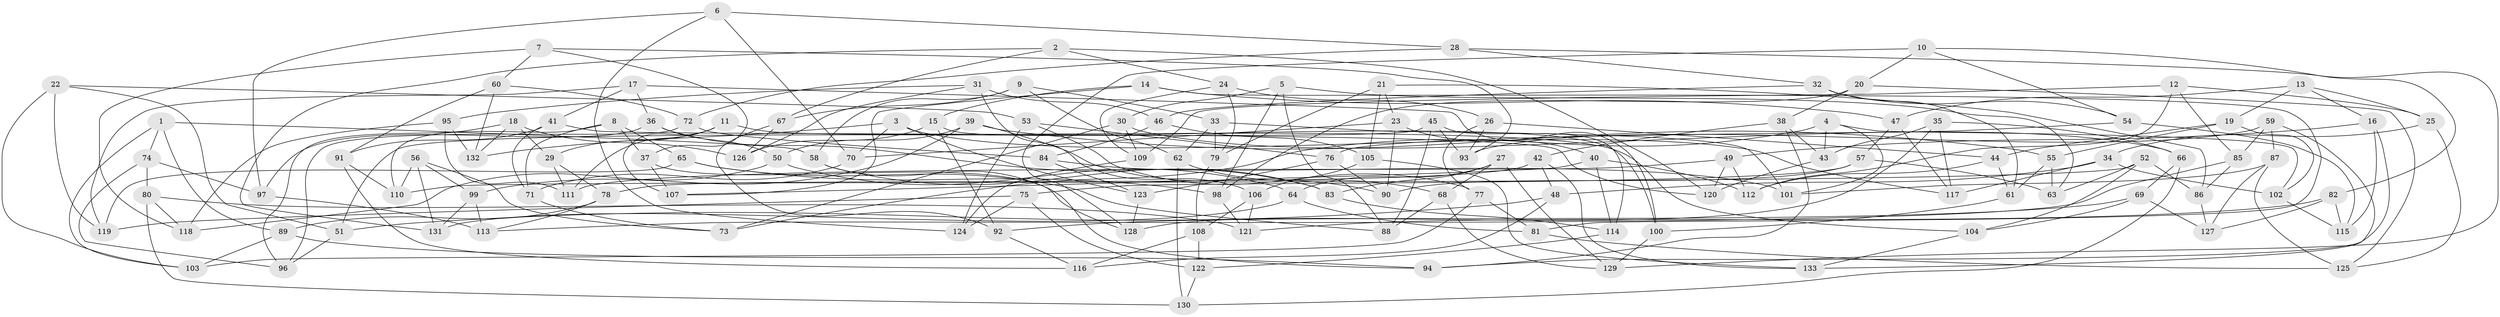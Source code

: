 // Generated by graph-tools (version 1.1) at 2025/03/03/09/25 03:03:07]
// undirected, 133 vertices, 266 edges
graph export_dot {
graph [start="1"]
  node [color=gray90,style=filled];
  1;
  2;
  3;
  4;
  5;
  6;
  7;
  8;
  9;
  10;
  11;
  12;
  13;
  14;
  15;
  16;
  17;
  18;
  19;
  20;
  21;
  22;
  23;
  24;
  25;
  26;
  27;
  28;
  29;
  30;
  31;
  32;
  33;
  34;
  35;
  36;
  37;
  38;
  39;
  40;
  41;
  42;
  43;
  44;
  45;
  46;
  47;
  48;
  49;
  50;
  51;
  52;
  53;
  54;
  55;
  56;
  57;
  58;
  59;
  60;
  61;
  62;
  63;
  64;
  65;
  66;
  67;
  68;
  69;
  70;
  71;
  72;
  73;
  74;
  75;
  76;
  77;
  78;
  79;
  80;
  81;
  82;
  83;
  84;
  85;
  86;
  87;
  88;
  89;
  90;
  91;
  92;
  93;
  94;
  95;
  96;
  97;
  98;
  99;
  100;
  101;
  102;
  103;
  104;
  105;
  106;
  107;
  108;
  109;
  110;
  111;
  112;
  113;
  114;
  115;
  116;
  117;
  118;
  119;
  120;
  121;
  122;
  123;
  124;
  125;
  126;
  127;
  128;
  129;
  130;
  131;
  132;
  133;
  1 -- 89;
  1 -- 74;
  1 -- 103;
  1 -- 58;
  2 -- 24;
  2 -- 67;
  2 -- 131;
  2 -- 120;
  3 -- 117;
  3 -- 123;
  3 -- 70;
  3 -- 132;
  4 -- 101;
  4 -- 102;
  4 -- 43;
  4 -- 73;
  5 -- 98;
  5 -- 30;
  5 -- 88;
  5 -- 63;
  6 -- 70;
  6 -- 97;
  6 -- 124;
  6 -- 28;
  7 -- 93;
  7 -- 118;
  7 -- 60;
  7 -- 37;
  8 -- 110;
  8 -- 71;
  8 -- 65;
  8 -- 37;
  9 -- 62;
  9 -- 58;
  9 -- 67;
  9 -- 33;
  10 -- 20;
  10 -- 82;
  10 -- 54;
  10 -- 128;
  11 -- 111;
  11 -- 104;
  11 -- 29;
  11 -- 107;
  12 -- 25;
  12 -- 85;
  12 -- 112;
  12 -- 109;
  13 -- 16;
  13 -- 25;
  13 -- 47;
  13 -- 19;
  14 -- 81;
  14 -- 107;
  14 -- 15;
  14 -- 47;
  15 -- 92;
  15 -- 100;
  15 -- 126;
  16 -- 94;
  16 -- 49;
  16 -- 115;
  17 -- 100;
  17 -- 36;
  17 -- 119;
  17 -- 41;
  18 -- 126;
  18 -- 132;
  18 -- 29;
  18 -- 96;
  19 -- 55;
  19 -- 44;
  19 -- 102;
  20 -- 38;
  20 -- 125;
  20 -- 98;
  21 -- 105;
  21 -- 23;
  21 -- 79;
  21 -- 86;
  22 -- 119;
  22 -- 103;
  22 -- 53;
  22 -- 51;
  23 -- 40;
  23 -- 70;
  23 -- 90;
  24 -- 26;
  24 -- 79;
  24 -- 109;
  25 -- 34;
  25 -- 125;
  26 -- 44;
  26 -- 93;
  26 -- 77;
  27 -- 129;
  27 -- 68;
  27 -- 64;
  27 -- 83;
  28 -- 32;
  28 -- 129;
  28 -- 72;
  29 -- 78;
  29 -- 111;
  30 -- 109;
  30 -- 66;
  30 -- 73;
  31 -- 106;
  31 -- 95;
  31 -- 126;
  31 -- 46;
  32 -- 54;
  32 -- 46;
  32 -- 61;
  33 -- 62;
  33 -- 101;
  33 -- 79;
  34 -- 117;
  34 -- 48;
  34 -- 102;
  35 -- 66;
  35 -- 117;
  35 -- 128;
  35 -- 43;
  36 -- 50;
  36 -- 97;
  36 -- 83;
  37 -- 128;
  37 -- 107;
  38 -- 42;
  38 -- 43;
  38 -- 94;
  39 -- 90;
  39 -- 55;
  39 -- 99;
  39 -- 50;
  40 -- 107;
  40 -- 112;
  40 -- 114;
  41 -- 91;
  41 -- 71;
  41 -- 120;
  42 -- 78;
  42 -- 133;
  42 -- 48;
  43 -- 120;
  44 -- 112;
  44 -- 61;
  45 -- 114;
  45 -- 51;
  45 -- 88;
  45 -- 93;
  46 -- 105;
  46 -- 84;
  47 -- 117;
  47 -- 57;
  48 -- 51;
  48 -- 116;
  49 -- 120;
  49 -- 112;
  49 -- 111;
  50 -- 118;
  50 -- 64;
  51 -- 96;
  52 -- 63;
  52 -- 104;
  52 -- 86;
  52 -- 110;
  53 -- 76;
  53 -- 77;
  53 -- 124;
  54 -- 76;
  54 -- 115;
  55 -- 61;
  55 -- 63;
  56 -- 73;
  56 -- 131;
  56 -- 110;
  56 -- 99;
  57 -- 63;
  57 -- 90;
  57 -- 75;
  58 -- 83;
  58 -- 94;
  59 -- 87;
  59 -- 85;
  59 -- 133;
  59 -- 93;
  60 -- 72;
  60 -- 91;
  60 -- 132;
  61 -- 100;
  62 -- 68;
  62 -- 130;
  64 -- 81;
  64 -- 131;
  65 -- 88;
  65 -- 119;
  65 -- 98;
  66 -- 130;
  66 -- 69;
  67 -- 126;
  67 -- 92;
  68 -- 129;
  68 -- 88;
  69 -- 92;
  69 -- 104;
  69 -- 127;
  70 -- 71;
  71 -- 73;
  72 -- 96;
  72 -- 84;
  74 -- 96;
  74 -- 80;
  74 -- 97;
  75 -- 119;
  75 -- 122;
  75 -- 124;
  76 -- 123;
  76 -- 90;
  77 -- 81;
  77 -- 103;
  78 -- 89;
  78 -- 113;
  79 -- 108;
  80 -- 130;
  80 -- 121;
  80 -- 118;
  81 -- 125;
  82 -- 127;
  82 -- 121;
  82 -- 115;
  83 -- 114;
  84 -- 101;
  84 -- 123;
  85 -- 86;
  85 -- 113;
  86 -- 127;
  87 -- 101;
  87 -- 125;
  87 -- 127;
  89 -- 103;
  89 -- 94;
  91 -- 110;
  91 -- 116;
  92 -- 116;
  95 -- 132;
  95 -- 111;
  95 -- 118;
  97 -- 113;
  98 -- 121;
  99 -- 131;
  99 -- 113;
  100 -- 129;
  102 -- 115;
  104 -- 133;
  105 -- 133;
  105 -- 106;
  106 -- 108;
  106 -- 121;
  108 -- 122;
  108 -- 116;
  109 -- 124;
  114 -- 122;
  122 -- 130;
  123 -- 128;
}
